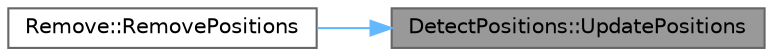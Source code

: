 digraph "DetectPositions::UpdatePositions"
{
 // LATEX_PDF_SIZE
  bgcolor="transparent";
  edge [fontname=Helvetica,fontsize=10,labelfontname=Helvetica,labelfontsize=10];
  node [fontname=Helvetica,fontsize=10,shape=box,height=0.2,width=0.4];
  rankdir="RL";
  Node1 [id="Node000001",label="DetectPositions::UpdatePositions",height=0.2,width=0.4,color="gray40", fillcolor="grey60", style="filled", fontcolor="black",tooltip="Updates the positions by collecting valid position tickets."];
  Node1 -> Node2 [id="edge1_Node000001_Node000002",dir="back",color="steelblue1",style="solid",tooltip=" "];
  Node2 [id="Node000002",label="Remove::RemovePositions",height=0.2,width=0.4,color="grey40", fillcolor="white", style="filled",URL="$class_remove.html#aeb797e1bd34fed7f418a2007abd576d6",tooltip="Removes all positions."];
}
